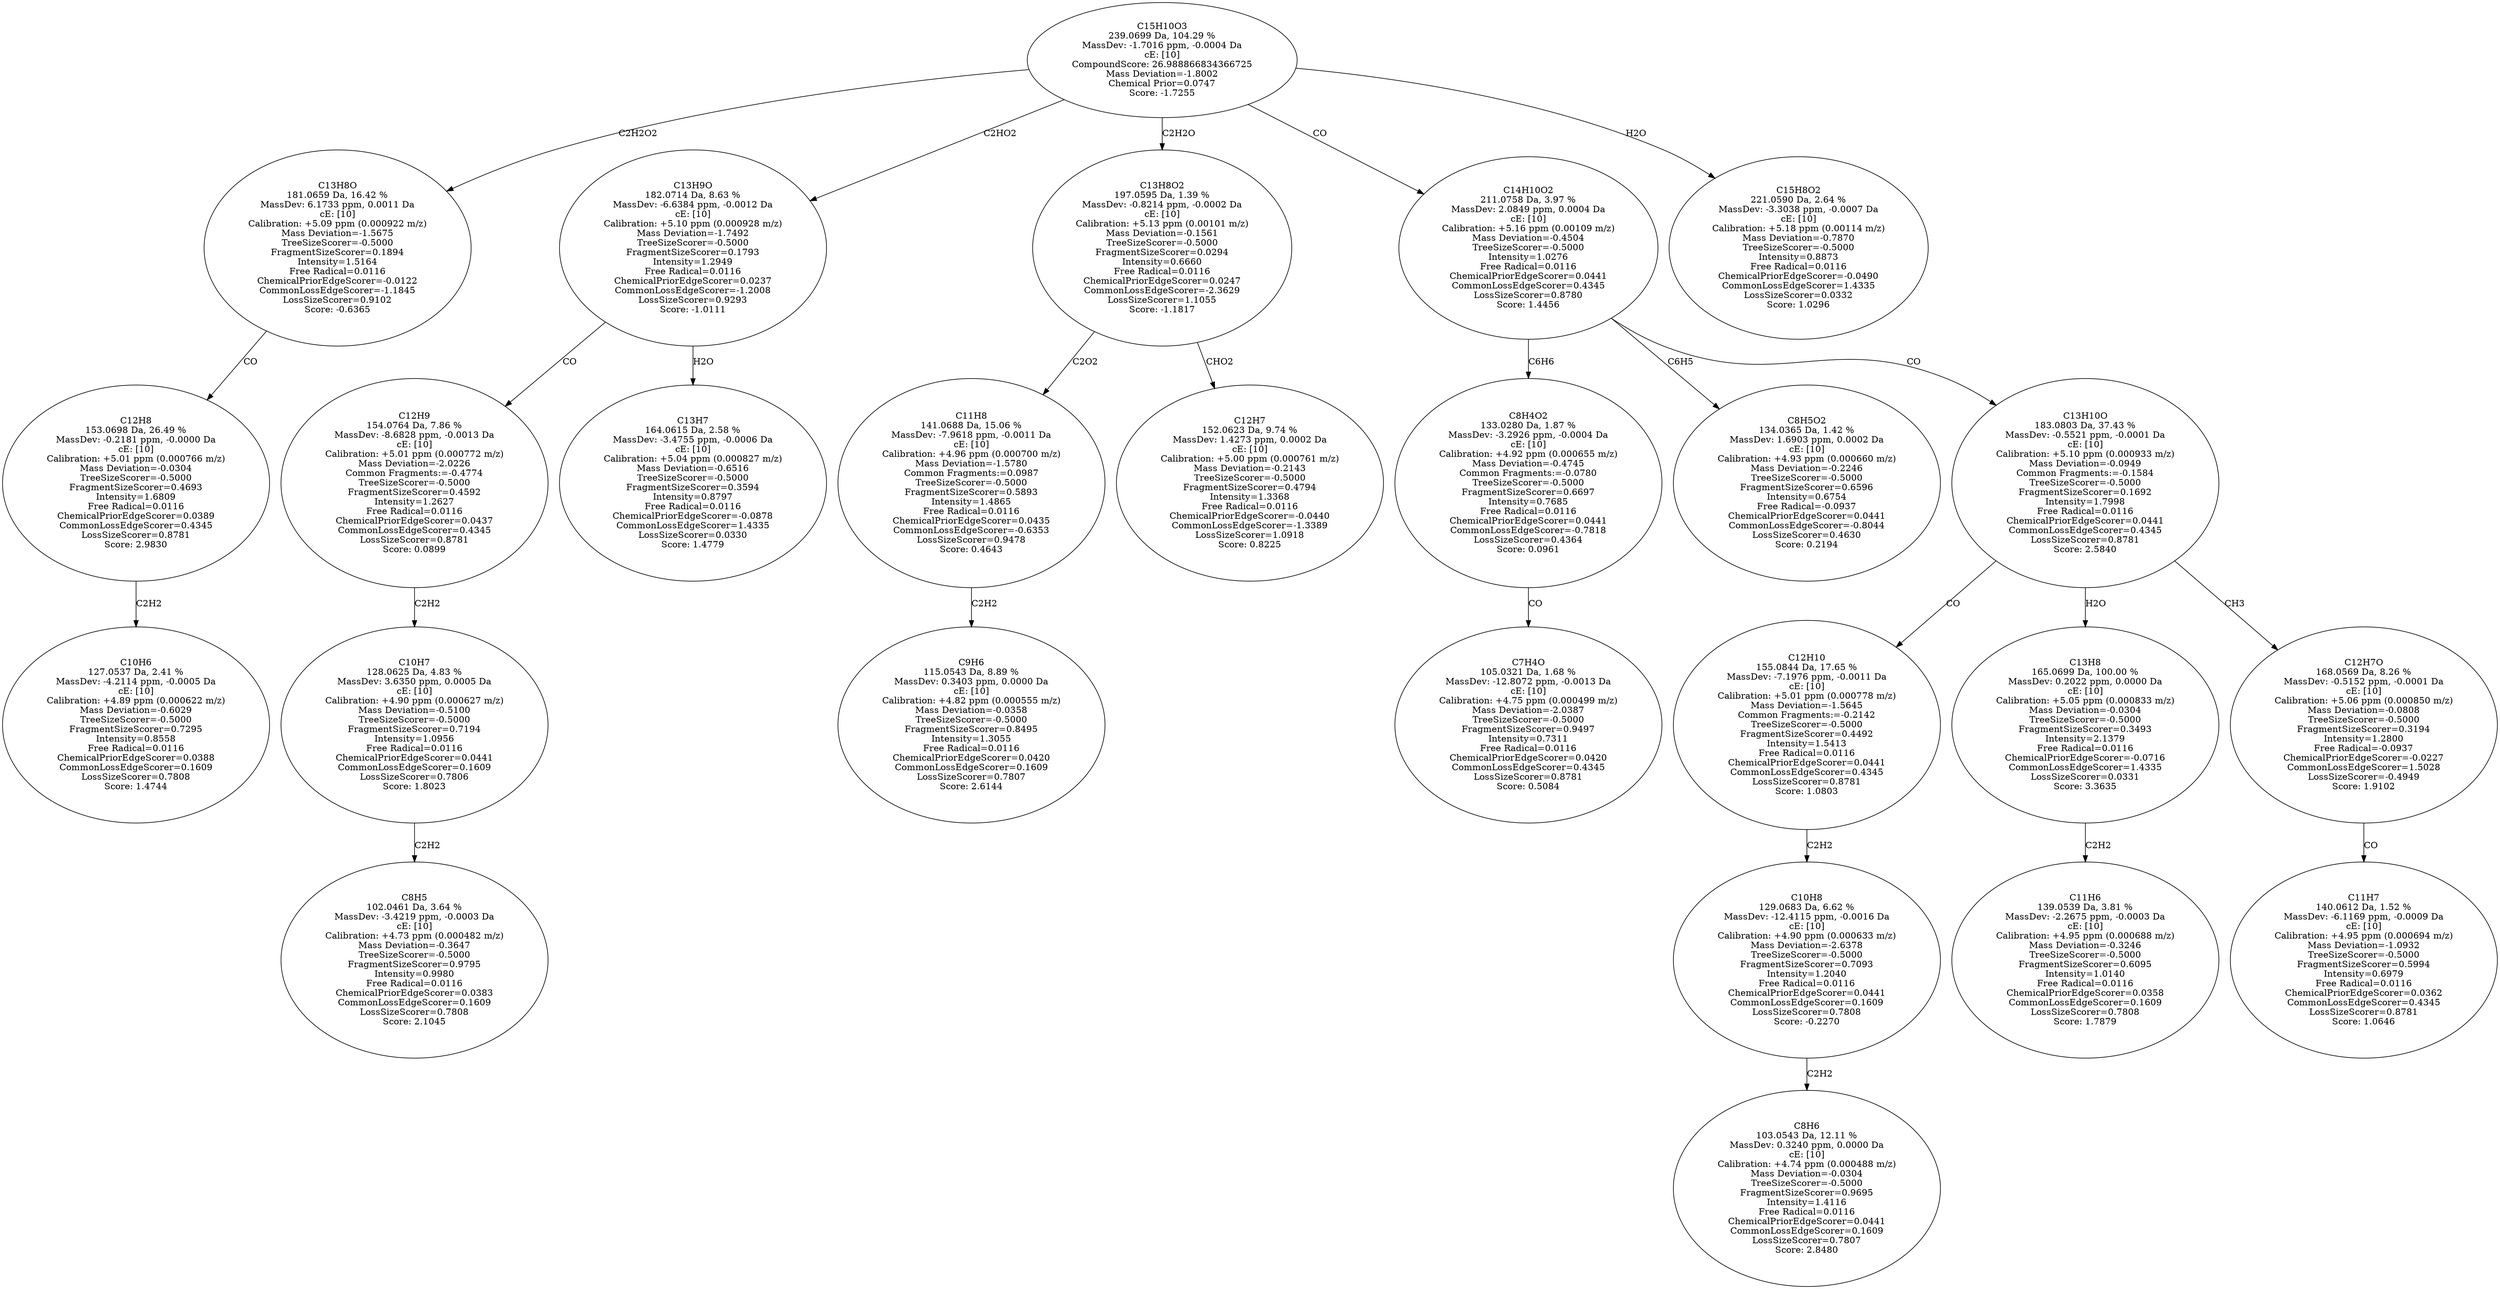 strict digraph {
v1 [label="C10H6\n127.0537 Da, 2.41 %\nMassDev: -4.2114 ppm, -0.0005 Da\ncE: [10]\nCalibration: +4.89 ppm (0.000622 m/z)\nMass Deviation=-0.6029\nTreeSizeScorer=-0.5000\nFragmentSizeScorer=0.7295\nIntensity=0.8558\nFree Radical=0.0116\nChemicalPriorEdgeScorer=0.0388\nCommonLossEdgeScorer=0.1609\nLossSizeScorer=0.7808\nScore: 1.4744"];
v2 [label="C12H8\n153.0698 Da, 26.49 %\nMassDev: -0.2181 ppm, -0.0000 Da\ncE: [10]\nCalibration: +5.01 ppm (0.000766 m/z)\nMass Deviation=-0.0304\nTreeSizeScorer=-0.5000\nFragmentSizeScorer=0.4693\nIntensity=1.6809\nFree Radical=0.0116\nChemicalPriorEdgeScorer=0.0389\nCommonLossEdgeScorer=0.4345\nLossSizeScorer=0.8781\nScore: 2.9830"];
v3 [label="C13H8O\n181.0659 Da, 16.42 %\nMassDev: 6.1733 ppm, 0.0011 Da\ncE: [10]\nCalibration: +5.09 ppm (0.000922 m/z)\nMass Deviation=-1.5675\nTreeSizeScorer=-0.5000\nFragmentSizeScorer=0.1894\nIntensity=1.5164\nFree Radical=0.0116\nChemicalPriorEdgeScorer=-0.0122\nCommonLossEdgeScorer=-1.1845\nLossSizeScorer=0.9102\nScore: -0.6365"];
v4 [label="C8H5\n102.0461 Da, 3.64 %\nMassDev: -3.4219 ppm, -0.0003 Da\ncE: [10]\nCalibration: +4.73 ppm (0.000482 m/z)\nMass Deviation=-0.3647\nTreeSizeScorer=-0.5000\nFragmentSizeScorer=0.9795\nIntensity=0.9980\nFree Radical=0.0116\nChemicalPriorEdgeScorer=0.0383\nCommonLossEdgeScorer=0.1609\nLossSizeScorer=0.7808\nScore: 2.1045"];
v5 [label="C10H7\n128.0625 Da, 4.83 %\nMassDev: 3.6350 ppm, 0.0005 Da\ncE: [10]\nCalibration: +4.90 ppm (0.000627 m/z)\nMass Deviation=-0.5100\nTreeSizeScorer=-0.5000\nFragmentSizeScorer=0.7194\nIntensity=1.0956\nFree Radical=0.0116\nChemicalPriorEdgeScorer=0.0441\nCommonLossEdgeScorer=0.1609\nLossSizeScorer=0.7806\nScore: 1.8023"];
v6 [label="C12H9\n154.0764 Da, 7.86 %\nMassDev: -8.6828 ppm, -0.0013 Da\ncE: [10]\nCalibration: +5.01 ppm (0.000772 m/z)\nMass Deviation=-2.0226\nCommon Fragments:=-0.4774\nTreeSizeScorer=-0.5000\nFragmentSizeScorer=0.4592\nIntensity=1.2627\nFree Radical=0.0116\nChemicalPriorEdgeScorer=0.0437\nCommonLossEdgeScorer=0.4345\nLossSizeScorer=0.8781\nScore: 0.0899"];
v7 [label="C13H7\n164.0615 Da, 2.58 %\nMassDev: -3.4755 ppm, -0.0006 Da\ncE: [10]\nCalibration: +5.04 ppm (0.000827 m/z)\nMass Deviation=-0.6516\nTreeSizeScorer=-0.5000\nFragmentSizeScorer=0.3594\nIntensity=0.8797\nFree Radical=0.0116\nChemicalPriorEdgeScorer=-0.0878\nCommonLossEdgeScorer=1.4335\nLossSizeScorer=0.0330\nScore: 1.4779"];
v8 [label="C13H9O\n182.0714 Da, 8.63 %\nMassDev: -6.6384 ppm, -0.0012 Da\ncE: [10]\nCalibration: +5.10 ppm (0.000928 m/z)\nMass Deviation=-1.7492\nTreeSizeScorer=-0.5000\nFragmentSizeScorer=0.1793\nIntensity=1.2949\nFree Radical=0.0116\nChemicalPriorEdgeScorer=0.0237\nCommonLossEdgeScorer=-1.2008\nLossSizeScorer=0.9293\nScore: -1.0111"];
v9 [label="C9H6\n115.0543 Da, 8.89 %\nMassDev: 0.3403 ppm, 0.0000 Da\ncE: [10]\nCalibration: +4.82 ppm (0.000555 m/z)\nMass Deviation=-0.0358\nTreeSizeScorer=-0.5000\nFragmentSizeScorer=0.8495\nIntensity=1.3055\nFree Radical=0.0116\nChemicalPriorEdgeScorer=0.0420\nCommonLossEdgeScorer=0.1609\nLossSizeScorer=0.7807\nScore: 2.6144"];
v10 [label="C11H8\n141.0688 Da, 15.06 %\nMassDev: -7.9618 ppm, -0.0011 Da\ncE: [10]\nCalibration: +4.96 ppm (0.000700 m/z)\nMass Deviation=-1.5780\nCommon Fragments:=0.0987\nTreeSizeScorer=-0.5000\nFragmentSizeScorer=0.5893\nIntensity=1.4865\nFree Radical=0.0116\nChemicalPriorEdgeScorer=0.0435\nCommonLossEdgeScorer=-0.6353\nLossSizeScorer=0.9478\nScore: 0.4643"];
v11 [label="C12H7\n152.0623 Da, 9.74 %\nMassDev: 1.4273 ppm, 0.0002 Da\ncE: [10]\nCalibration: +5.00 ppm (0.000761 m/z)\nMass Deviation=-0.2143\nTreeSizeScorer=-0.5000\nFragmentSizeScorer=0.4794\nIntensity=1.3368\nFree Radical=0.0116\nChemicalPriorEdgeScorer=-0.0440\nCommonLossEdgeScorer=-1.3389\nLossSizeScorer=1.0918\nScore: 0.8225"];
v12 [label="C13H8O2\n197.0595 Da, 1.39 %\nMassDev: -0.8214 ppm, -0.0002 Da\ncE: [10]\nCalibration: +5.13 ppm (0.00101 m/z)\nMass Deviation=-0.1561\nTreeSizeScorer=-0.5000\nFragmentSizeScorer=0.0294\nIntensity=0.6660\nFree Radical=0.0116\nChemicalPriorEdgeScorer=0.0247\nCommonLossEdgeScorer=-2.3629\nLossSizeScorer=1.1055\nScore: -1.1817"];
v13 [label="C7H4O\n105.0321 Da, 1.68 %\nMassDev: -12.8072 ppm, -0.0013 Da\ncE: [10]\nCalibration: +4.75 ppm (0.000499 m/z)\nMass Deviation=-2.0387\nTreeSizeScorer=-0.5000\nFragmentSizeScorer=0.9497\nIntensity=0.7311\nFree Radical=0.0116\nChemicalPriorEdgeScorer=0.0420\nCommonLossEdgeScorer=0.4345\nLossSizeScorer=0.8781\nScore: 0.5084"];
v14 [label="C8H4O2\n133.0280 Da, 1.87 %\nMassDev: -3.2926 ppm, -0.0004 Da\ncE: [10]\nCalibration: +4.92 ppm (0.000655 m/z)\nMass Deviation=-0.4745\nCommon Fragments:=-0.0780\nTreeSizeScorer=-0.5000\nFragmentSizeScorer=0.6697\nIntensity=0.7685\nFree Radical=0.0116\nChemicalPriorEdgeScorer=0.0441\nCommonLossEdgeScorer=-0.7818\nLossSizeScorer=0.4364\nScore: 0.0961"];
v15 [label="C8H5O2\n134.0365 Da, 1.42 %\nMassDev: 1.6903 ppm, 0.0002 Da\ncE: [10]\nCalibration: +4.93 ppm (0.000660 m/z)\nMass Deviation=-0.2246\nTreeSizeScorer=-0.5000\nFragmentSizeScorer=0.6596\nIntensity=0.6754\nFree Radical=-0.0937\nChemicalPriorEdgeScorer=0.0441\nCommonLossEdgeScorer=-0.8044\nLossSizeScorer=0.4630\nScore: 0.2194"];
v16 [label="C8H6\n103.0543 Da, 12.11 %\nMassDev: 0.3240 ppm, 0.0000 Da\ncE: [10]\nCalibration: +4.74 ppm (0.000488 m/z)\nMass Deviation=-0.0304\nTreeSizeScorer=-0.5000\nFragmentSizeScorer=0.9695\nIntensity=1.4116\nFree Radical=0.0116\nChemicalPriorEdgeScorer=0.0441\nCommonLossEdgeScorer=0.1609\nLossSizeScorer=0.7807\nScore: 2.8480"];
v17 [label="C10H8\n129.0683 Da, 6.62 %\nMassDev: -12.4115 ppm, -0.0016 Da\ncE: [10]\nCalibration: +4.90 ppm (0.000633 m/z)\nMass Deviation=-2.6378\nTreeSizeScorer=-0.5000\nFragmentSizeScorer=0.7093\nIntensity=1.2040\nFree Radical=0.0116\nChemicalPriorEdgeScorer=0.0441\nCommonLossEdgeScorer=0.1609\nLossSizeScorer=0.7808\nScore: -0.2270"];
v18 [label="C12H10\n155.0844 Da, 17.65 %\nMassDev: -7.1976 ppm, -0.0011 Da\ncE: [10]\nCalibration: +5.01 ppm (0.000778 m/z)\nMass Deviation=-1.5645\nCommon Fragments:=-0.2142\nTreeSizeScorer=-0.5000\nFragmentSizeScorer=0.4492\nIntensity=1.5413\nFree Radical=0.0116\nChemicalPriorEdgeScorer=0.0441\nCommonLossEdgeScorer=0.4345\nLossSizeScorer=0.8781\nScore: 1.0803"];
v19 [label="C11H6\n139.0539 Da, 3.81 %\nMassDev: -2.2675 ppm, -0.0003 Da\ncE: [10]\nCalibration: +4.95 ppm (0.000688 m/z)\nMass Deviation=-0.3246\nTreeSizeScorer=-0.5000\nFragmentSizeScorer=0.6095\nIntensity=1.0140\nFree Radical=0.0116\nChemicalPriorEdgeScorer=0.0358\nCommonLossEdgeScorer=0.1609\nLossSizeScorer=0.7808\nScore: 1.7879"];
v20 [label="C13H8\n165.0699 Da, 100.00 %\nMassDev: 0.2022 ppm, 0.0000 Da\ncE: [10]\nCalibration: +5.05 ppm (0.000833 m/z)\nMass Deviation=-0.0304\nTreeSizeScorer=-0.5000\nFragmentSizeScorer=0.3493\nIntensity=2.1379\nFree Radical=0.0116\nChemicalPriorEdgeScorer=-0.0716\nCommonLossEdgeScorer=1.4335\nLossSizeScorer=0.0331\nScore: 3.3635"];
v21 [label="C11H7\n140.0612 Da, 1.52 %\nMassDev: -6.1169 ppm, -0.0009 Da\ncE: [10]\nCalibration: +4.95 ppm (0.000694 m/z)\nMass Deviation=-1.0932\nTreeSizeScorer=-0.5000\nFragmentSizeScorer=0.5994\nIntensity=0.6979\nFree Radical=0.0116\nChemicalPriorEdgeScorer=0.0362\nCommonLossEdgeScorer=0.4345\nLossSizeScorer=0.8781\nScore: 1.0646"];
v22 [label="C12H7O\n168.0569 Da, 8.26 %\nMassDev: -0.5152 ppm, -0.0001 Da\ncE: [10]\nCalibration: +5.06 ppm (0.000850 m/z)\nMass Deviation=-0.0808\nTreeSizeScorer=-0.5000\nFragmentSizeScorer=0.3194\nIntensity=1.2800\nFree Radical=-0.0937\nChemicalPriorEdgeScorer=-0.0227\nCommonLossEdgeScorer=1.5028\nLossSizeScorer=-0.4949\nScore: 1.9102"];
v23 [label="C13H10O\n183.0803 Da, 37.43 %\nMassDev: -0.5521 ppm, -0.0001 Da\ncE: [10]\nCalibration: +5.10 ppm (0.000933 m/z)\nMass Deviation=-0.0949\nCommon Fragments:=-0.1584\nTreeSizeScorer=-0.5000\nFragmentSizeScorer=0.1692\nIntensity=1.7998\nFree Radical=0.0116\nChemicalPriorEdgeScorer=0.0441\nCommonLossEdgeScorer=0.4345\nLossSizeScorer=0.8781\nScore: 2.5840"];
v24 [label="C14H10O2\n211.0758 Da, 3.97 %\nMassDev: 2.0849 ppm, 0.0004 Da\ncE: [10]\nCalibration: +5.16 ppm (0.00109 m/z)\nMass Deviation=-0.4504\nTreeSizeScorer=-0.5000\nIntensity=1.0276\nFree Radical=0.0116\nChemicalPriorEdgeScorer=0.0441\nCommonLossEdgeScorer=0.4345\nLossSizeScorer=0.8780\nScore: 1.4456"];
v25 [label="C15H8O2\n221.0590 Da, 2.64 %\nMassDev: -3.3038 ppm, -0.0007 Da\ncE: [10]\nCalibration: +5.18 ppm (0.00114 m/z)\nMass Deviation=-0.7870\nTreeSizeScorer=-0.5000\nIntensity=0.8873\nFree Radical=0.0116\nChemicalPriorEdgeScorer=-0.0490\nCommonLossEdgeScorer=1.4335\nLossSizeScorer=0.0332\nScore: 1.0296"];
v26 [label="C15H10O3\n239.0699 Da, 104.29 %\nMassDev: -1.7016 ppm, -0.0004 Da\ncE: [10]\nCompoundScore: 26.988866834366725\nMass Deviation=-1.8002\nChemical Prior=0.0747\nScore: -1.7255"];
v2 -> v1 [label="C2H2"];
v3 -> v2 [label="CO"];
v26 -> v3 [label="C2H2O2"];
v5 -> v4 [label="C2H2"];
v6 -> v5 [label="C2H2"];
v8 -> v6 [label="CO"];
v8 -> v7 [label="H2O"];
v26 -> v8 [label="C2HO2"];
v10 -> v9 [label="C2H2"];
v12 -> v10 [label="C2O2"];
v12 -> v11 [label="CHO2"];
v26 -> v12 [label="C2H2O"];
v14 -> v13 [label="CO"];
v24 -> v14 [label="C6H6"];
v24 -> v15 [label="C6H5"];
v17 -> v16 [label="C2H2"];
v18 -> v17 [label="C2H2"];
v23 -> v18 [label="CO"];
v20 -> v19 [label="C2H2"];
v23 -> v20 [label="H2O"];
v22 -> v21 [label="CO"];
v23 -> v22 [label="CH3"];
v24 -> v23 [label="CO"];
v26 -> v24 [label="CO"];
v26 -> v25 [label="H2O"];
}